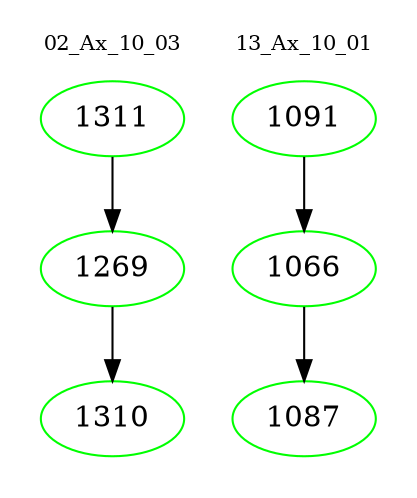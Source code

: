 digraph{
subgraph cluster_0 {
color = white
label = "02_Ax_10_03";
fontsize=10;
T0_1311 [label="1311", color="green"]
T0_1311 -> T0_1269 [color="black"]
T0_1269 [label="1269", color="green"]
T0_1269 -> T0_1310 [color="black"]
T0_1310 [label="1310", color="green"]
}
subgraph cluster_1 {
color = white
label = "13_Ax_10_01";
fontsize=10;
T1_1091 [label="1091", color="green"]
T1_1091 -> T1_1066 [color="black"]
T1_1066 [label="1066", color="green"]
T1_1066 -> T1_1087 [color="black"]
T1_1087 [label="1087", color="green"]
}
}
